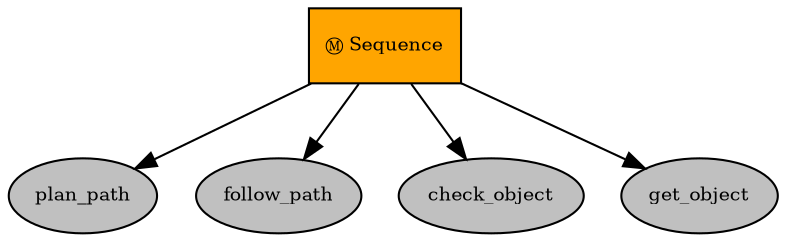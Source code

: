 digraph pastafarianism {
ordering=out;
graph [fontname="times-roman"];
node [fontname="times-roman"];
edge [fontname="times-roman"];
Sequence [fillcolor=orange, fontcolor=black, fontsize=9, label="Ⓜ Sequence", shape=box, style=filled];
plan_path [fillcolor=gray, fontcolor=black, fontsize=9, label=plan_path, shape=ellipse, style=filled];
Sequence -> plan_path;
follow_path [fillcolor=gray, fontcolor=black, fontsize=9, label=follow_path, shape=ellipse, style=filled];
Sequence -> follow_path;
check_object [fillcolor=gray, fontcolor=black, fontsize=9, label=check_object, shape=ellipse, style=filled];
Sequence -> check_object;
get_object [fillcolor=gray, fontcolor=black, fontsize=9, label=get_object, shape=ellipse, style=filled];
Sequence -> get_object;
}
